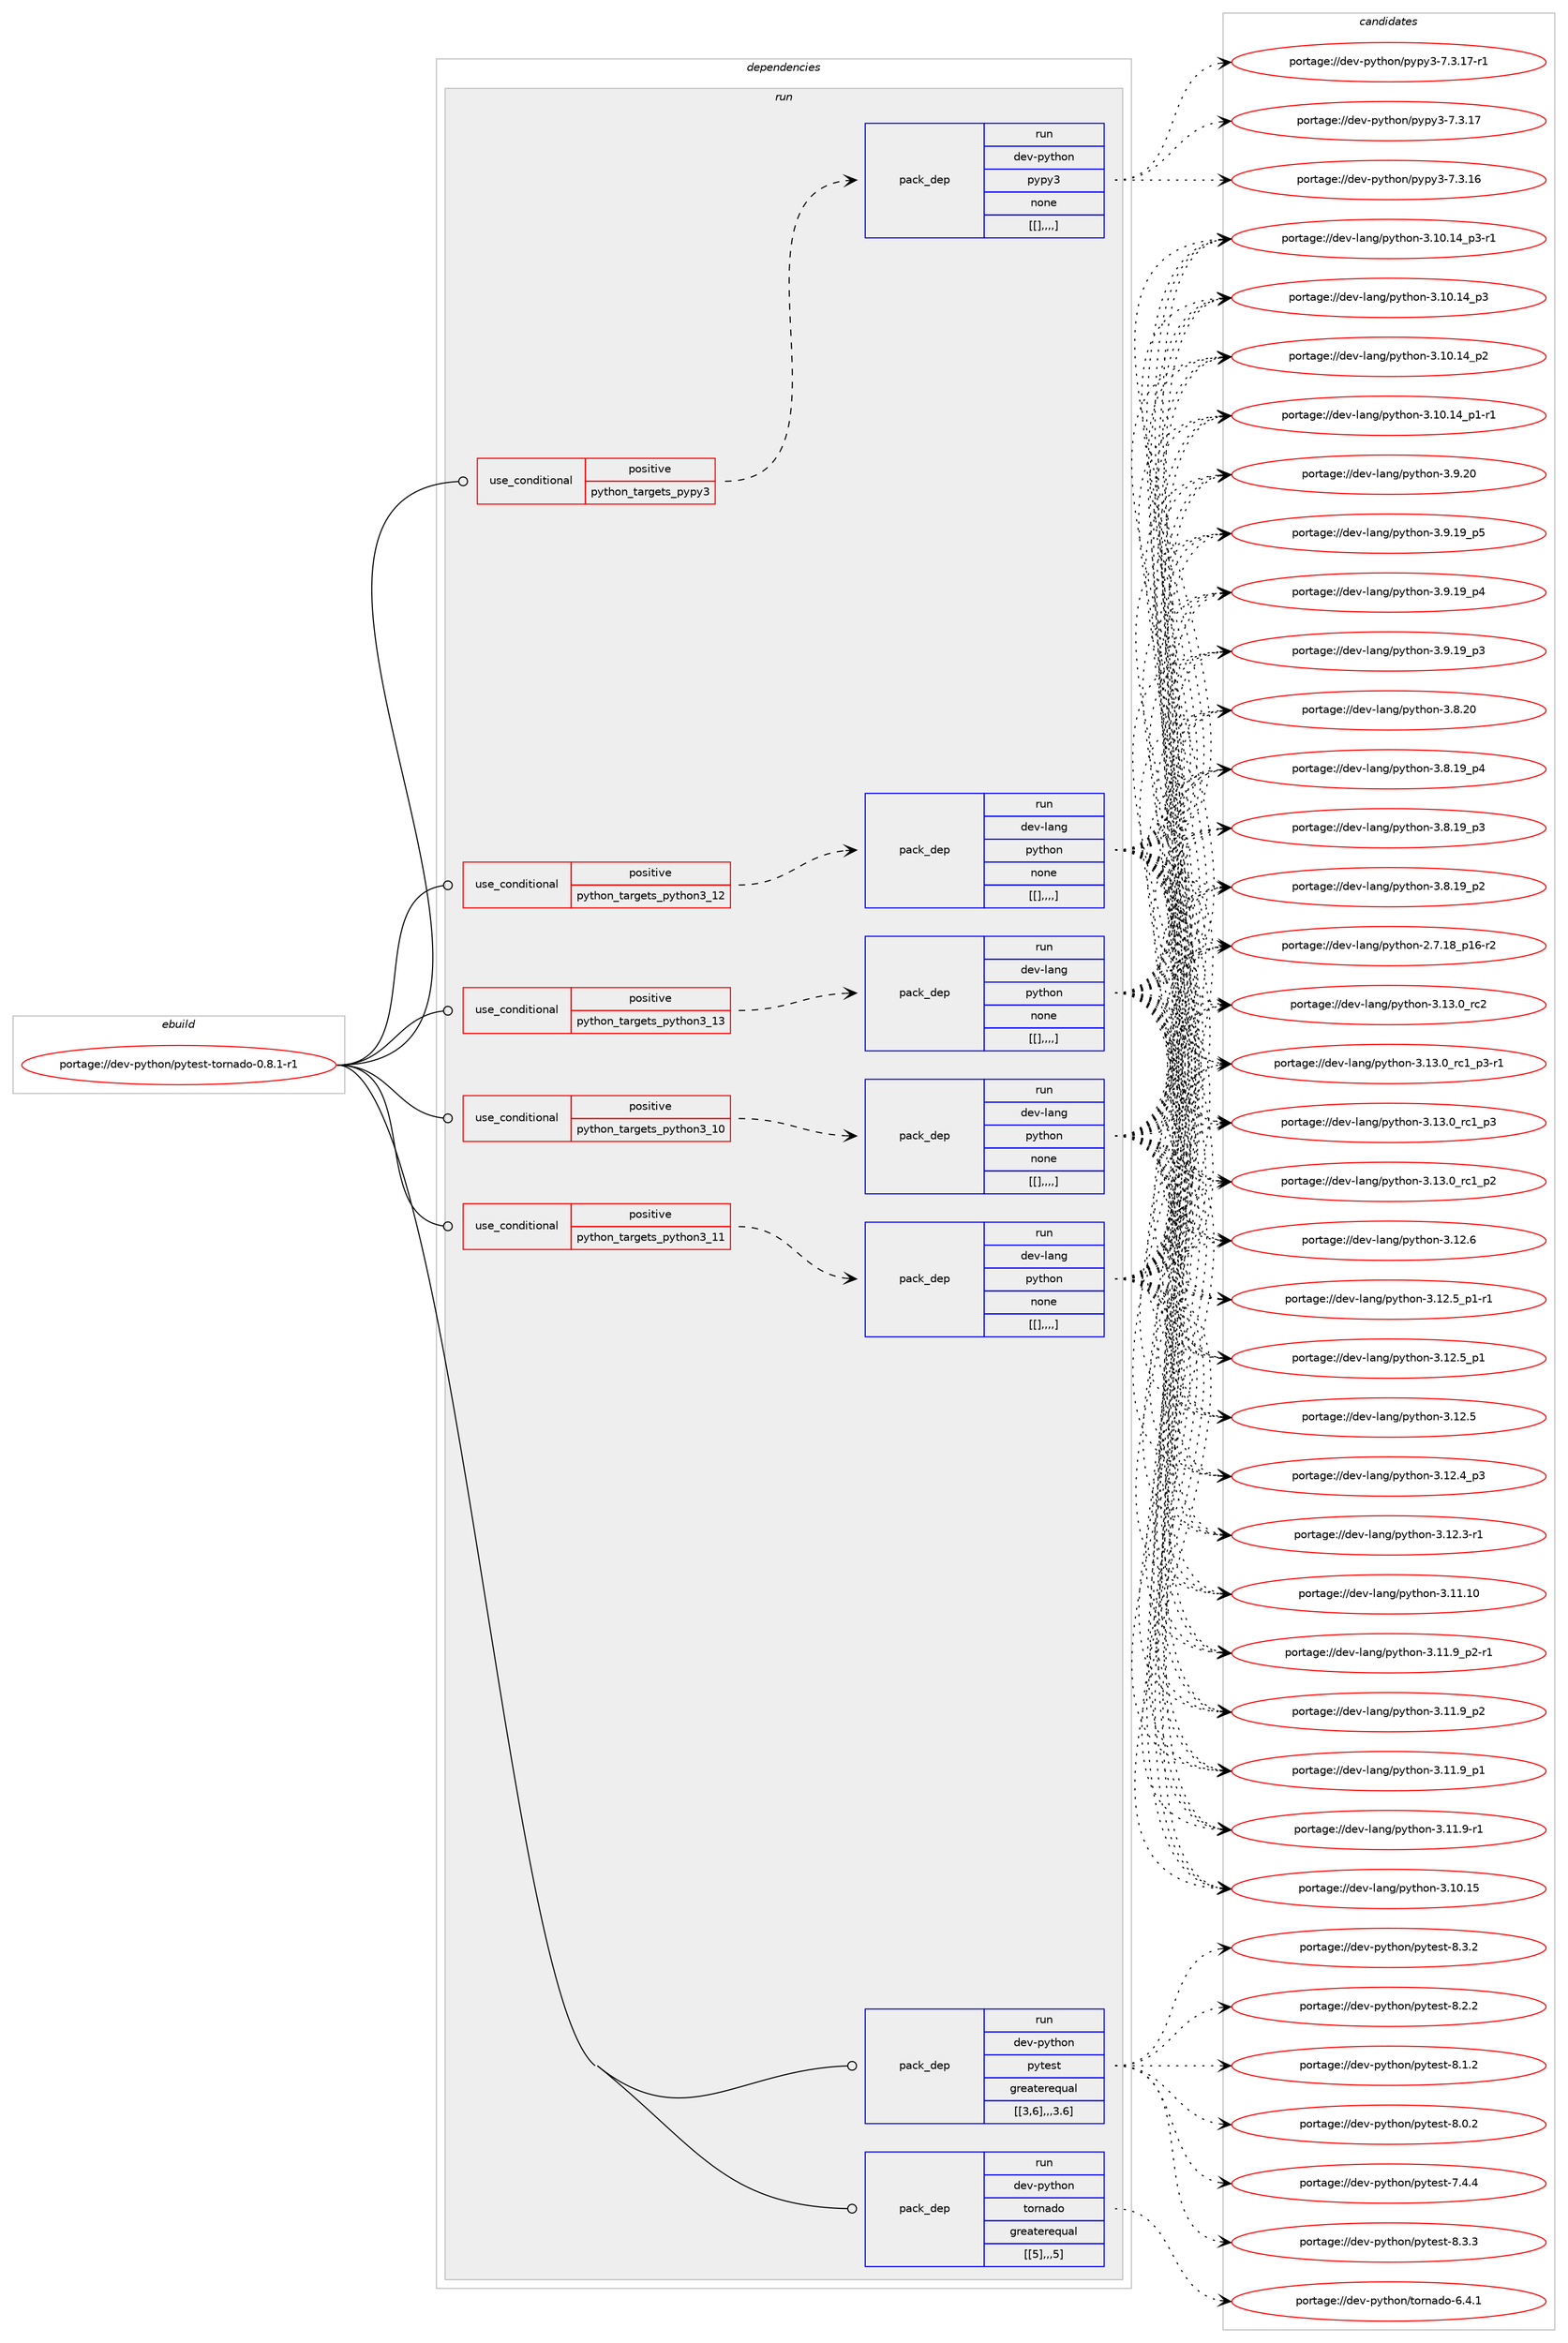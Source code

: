 digraph prolog {

# *************
# Graph options
# *************

newrank=true;
concentrate=true;
compound=true;
graph [rankdir=LR,fontname=Helvetica,fontsize=10,ranksep=1.5];#, ranksep=2.5, nodesep=0.2];
edge  [arrowhead=vee];
node  [fontname=Helvetica,fontsize=10];

# **********
# The ebuild
# **********

subgraph cluster_leftcol {
color=gray;
label=<<i>ebuild</i>>;
id [label="portage://dev-python/pytest-tornado-0.8.1-r1", color=red, width=4, href="../dev-python/pytest-tornado-0.8.1-r1.svg"];
}

# ****************
# The dependencies
# ****************

subgraph cluster_midcol {
color=gray;
label=<<i>dependencies</i>>;
subgraph cluster_compile {
fillcolor="#eeeeee";
style=filled;
label=<<i>compile</i>>;
}
subgraph cluster_compileandrun {
fillcolor="#eeeeee";
style=filled;
label=<<i>compile and run</i>>;
}
subgraph cluster_run {
fillcolor="#eeeeee";
style=filled;
label=<<i>run</i>>;
subgraph cond39008 {
dependency161371 [label=<<TABLE BORDER="0" CELLBORDER="1" CELLSPACING="0" CELLPADDING="4"><TR><TD ROWSPAN="3" CELLPADDING="10">use_conditional</TD></TR><TR><TD>positive</TD></TR><TR><TD>python_targets_pypy3</TD></TR></TABLE>>, shape=none, color=red];
subgraph pack121107 {
dependency161372 [label=<<TABLE BORDER="0" CELLBORDER="1" CELLSPACING="0" CELLPADDING="4" WIDTH="220"><TR><TD ROWSPAN="6" CELLPADDING="30">pack_dep</TD></TR><TR><TD WIDTH="110">run</TD></TR><TR><TD>dev-python</TD></TR><TR><TD>pypy3</TD></TR><TR><TD>none</TD></TR><TR><TD>[[],,,,]</TD></TR></TABLE>>, shape=none, color=blue];
}
dependency161371:e -> dependency161372:w [weight=20,style="dashed",arrowhead="vee"];
}
id:e -> dependency161371:w [weight=20,style="solid",arrowhead="odot"];
subgraph cond39009 {
dependency161373 [label=<<TABLE BORDER="0" CELLBORDER="1" CELLSPACING="0" CELLPADDING="4"><TR><TD ROWSPAN="3" CELLPADDING="10">use_conditional</TD></TR><TR><TD>positive</TD></TR><TR><TD>python_targets_python3_10</TD></TR></TABLE>>, shape=none, color=red];
subgraph pack121108 {
dependency161374 [label=<<TABLE BORDER="0" CELLBORDER="1" CELLSPACING="0" CELLPADDING="4" WIDTH="220"><TR><TD ROWSPAN="6" CELLPADDING="30">pack_dep</TD></TR><TR><TD WIDTH="110">run</TD></TR><TR><TD>dev-lang</TD></TR><TR><TD>python</TD></TR><TR><TD>none</TD></TR><TR><TD>[[],,,,]</TD></TR></TABLE>>, shape=none, color=blue];
}
dependency161373:e -> dependency161374:w [weight=20,style="dashed",arrowhead="vee"];
}
id:e -> dependency161373:w [weight=20,style="solid",arrowhead="odot"];
subgraph cond39010 {
dependency161375 [label=<<TABLE BORDER="0" CELLBORDER="1" CELLSPACING="0" CELLPADDING="4"><TR><TD ROWSPAN="3" CELLPADDING="10">use_conditional</TD></TR><TR><TD>positive</TD></TR><TR><TD>python_targets_python3_11</TD></TR></TABLE>>, shape=none, color=red];
subgraph pack121109 {
dependency161376 [label=<<TABLE BORDER="0" CELLBORDER="1" CELLSPACING="0" CELLPADDING="4" WIDTH="220"><TR><TD ROWSPAN="6" CELLPADDING="30">pack_dep</TD></TR><TR><TD WIDTH="110">run</TD></TR><TR><TD>dev-lang</TD></TR><TR><TD>python</TD></TR><TR><TD>none</TD></TR><TR><TD>[[],,,,]</TD></TR></TABLE>>, shape=none, color=blue];
}
dependency161375:e -> dependency161376:w [weight=20,style="dashed",arrowhead="vee"];
}
id:e -> dependency161375:w [weight=20,style="solid",arrowhead="odot"];
subgraph cond39011 {
dependency161377 [label=<<TABLE BORDER="0" CELLBORDER="1" CELLSPACING="0" CELLPADDING="4"><TR><TD ROWSPAN="3" CELLPADDING="10">use_conditional</TD></TR><TR><TD>positive</TD></TR><TR><TD>python_targets_python3_12</TD></TR></TABLE>>, shape=none, color=red];
subgraph pack121110 {
dependency161378 [label=<<TABLE BORDER="0" CELLBORDER="1" CELLSPACING="0" CELLPADDING="4" WIDTH="220"><TR><TD ROWSPAN="6" CELLPADDING="30">pack_dep</TD></TR><TR><TD WIDTH="110">run</TD></TR><TR><TD>dev-lang</TD></TR><TR><TD>python</TD></TR><TR><TD>none</TD></TR><TR><TD>[[],,,,]</TD></TR></TABLE>>, shape=none, color=blue];
}
dependency161377:e -> dependency161378:w [weight=20,style="dashed",arrowhead="vee"];
}
id:e -> dependency161377:w [weight=20,style="solid",arrowhead="odot"];
subgraph cond39012 {
dependency161379 [label=<<TABLE BORDER="0" CELLBORDER="1" CELLSPACING="0" CELLPADDING="4"><TR><TD ROWSPAN="3" CELLPADDING="10">use_conditional</TD></TR><TR><TD>positive</TD></TR><TR><TD>python_targets_python3_13</TD></TR></TABLE>>, shape=none, color=red];
subgraph pack121111 {
dependency161380 [label=<<TABLE BORDER="0" CELLBORDER="1" CELLSPACING="0" CELLPADDING="4" WIDTH="220"><TR><TD ROWSPAN="6" CELLPADDING="30">pack_dep</TD></TR><TR><TD WIDTH="110">run</TD></TR><TR><TD>dev-lang</TD></TR><TR><TD>python</TD></TR><TR><TD>none</TD></TR><TR><TD>[[],,,,]</TD></TR></TABLE>>, shape=none, color=blue];
}
dependency161379:e -> dependency161380:w [weight=20,style="dashed",arrowhead="vee"];
}
id:e -> dependency161379:w [weight=20,style="solid",arrowhead="odot"];
subgraph pack121112 {
dependency161381 [label=<<TABLE BORDER="0" CELLBORDER="1" CELLSPACING="0" CELLPADDING="4" WIDTH="220"><TR><TD ROWSPAN="6" CELLPADDING="30">pack_dep</TD></TR><TR><TD WIDTH="110">run</TD></TR><TR><TD>dev-python</TD></TR><TR><TD>pytest</TD></TR><TR><TD>greaterequal</TD></TR><TR><TD>[[3,6],,,3.6]</TD></TR></TABLE>>, shape=none, color=blue];
}
id:e -> dependency161381:w [weight=20,style="solid",arrowhead="odot"];
subgraph pack121113 {
dependency161382 [label=<<TABLE BORDER="0" CELLBORDER="1" CELLSPACING="0" CELLPADDING="4" WIDTH="220"><TR><TD ROWSPAN="6" CELLPADDING="30">pack_dep</TD></TR><TR><TD WIDTH="110">run</TD></TR><TR><TD>dev-python</TD></TR><TR><TD>tornado</TD></TR><TR><TD>greaterequal</TD></TR><TR><TD>[[5],,,5]</TD></TR></TABLE>>, shape=none, color=blue];
}
id:e -> dependency161382:w [weight=20,style="solid",arrowhead="odot"];
}
}

# **************
# The candidates
# **************

subgraph cluster_choices {
rank=same;
color=gray;
label=<<i>candidates</i>>;

subgraph choice121107 {
color=black;
nodesep=1;
choice100101118451121211161041111104711212111212151455546514649554511449 [label="portage://dev-python/pypy3-7.3.17-r1", color=red, width=4,href="../dev-python/pypy3-7.3.17-r1.svg"];
choice10010111845112121116104111110471121211121215145554651464955 [label="portage://dev-python/pypy3-7.3.17", color=red, width=4,href="../dev-python/pypy3-7.3.17.svg"];
choice10010111845112121116104111110471121211121215145554651464954 [label="portage://dev-python/pypy3-7.3.16", color=red, width=4,href="../dev-python/pypy3-7.3.16.svg"];
dependency161372:e -> choice100101118451121211161041111104711212111212151455546514649554511449:w [style=dotted,weight="100"];
dependency161372:e -> choice10010111845112121116104111110471121211121215145554651464955:w [style=dotted,weight="100"];
dependency161372:e -> choice10010111845112121116104111110471121211121215145554651464954:w [style=dotted,weight="100"];
}
subgraph choice121108 {
color=black;
nodesep=1;
choice10010111845108971101034711212111610411111045514649514648951149950 [label="portage://dev-lang/python-3.13.0_rc2", color=red, width=4,href="../dev-lang/python-3.13.0_rc2.svg"];
choice1001011184510897110103471121211161041111104551464951464895114994995112514511449 [label="portage://dev-lang/python-3.13.0_rc1_p3-r1", color=red, width=4,href="../dev-lang/python-3.13.0_rc1_p3-r1.svg"];
choice100101118451089711010347112121116104111110455146495146489511499499511251 [label="portage://dev-lang/python-3.13.0_rc1_p3", color=red, width=4,href="../dev-lang/python-3.13.0_rc1_p3.svg"];
choice100101118451089711010347112121116104111110455146495146489511499499511250 [label="portage://dev-lang/python-3.13.0_rc1_p2", color=red, width=4,href="../dev-lang/python-3.13.0_rc1_p2.svg"];
choice10010111845108971101034711212111610411111045514649504654 [label="portage://dev-lang/python-3.12.6", color=red, width=4,href="../dev-lang/python-3.12.6.svg"];
choice1001011184510897110103471121211161041111104551464950465395112494511449 [label="portage://dev-lang/python-3.12.5_p1-r1", color=red, width=4,href="../dev-lang/python-3.12.5_p1-r1.svg"];
choice100101118451089711010347112121116104111110455146495046539511249 [label="portage://dev-lang/python-3.12.5_p1", color=red, width=4,href="../dev-lang/python-3.12.5_p1.svg"];
choice10010111845108971101034711212111610411111045514649504653 [label="portage://dev-lang/python-3.12.5", color=red, width=4,href="../dev-lang/python-3.12.5.svg"];
choice100101118451089711010347112121116104111110455146495046529511251 [label="portage://dev-lang/python-3.12.4_p3", color=red, width=4,href="../dev-lang/python-3.12.4_p3.svg"];
choice100101118451089711010347112121116104111110455146495046514511449 [label="portage://dev-lang/python-3.12.3-r1", color=red, width=4,href="../dev-lang/python-3.12.3-r1.svg"];
choice1001011184510897110103471121211161041111104551464949464948 [label="portage://dev-lang/python-3.11.10", color=red, width=4,href="../dev-lang/python-3.11.10.svg"];
choice1001011184510897110103471121211161041111104551464949465795112504511449 [label="portage://dev-lang/python-3.11.9_p2-r1", color=red, width=4,href="../dev-lang/python-3.11.9_p2-r1.svg"];
choice100101118451089711010347112121116104111110455146494946579511250 [label="portage://dev-lang/python-3.11.9_p2", color=red, width=4,href="../dev-lang/python-3.11.9_p2.svg"];
choice100101118451089711010347112121116104111110455146494946579511249 [label="portage://dev-lang/python-3.11.9_p1", color=red, width=4,href="../dev-lang/python-3.11.9_p1.svg"];
choice100101118451089711010347112121116104111110455146494946574511449 [label="portage://dev-lang/python-3.11.9-r1", color=red, width=4,href="../dev-lang/python-3.11.9-r1.svg"];
choice1001011184510897110103471121211161041111104551464948464953 [label="portage://dev-lang/python-3.10.15", color=red, width=4,href="../dev-lang/python-3.10.15.svg"];
choice100101118451089711010347112121116104111110455146494846495295112514511449 [label="portage://dev-lang/python-3.10.14_p3-r1", color=red, width=4,href="../dev-lang/python-3.10.14_p3-r1.svg"];
choice10010111845108971101034711212111610411111045514649484649529511251 [label="portage://dev-lang/python-3.10.14_p3", color=red, width=4,href="../dev-lang/python-3.10.14_p3.svg"];
choice10010111845108971101034711212111610411111045514649484649529511250 [label="portage://dev-lang/python-3.10.14_p2", color=red, width=4,href="../dev-lang/python-3.10.14_p2.svg"];
choice100101118451089711010347112121116104111110455146494846495295112494511449 [label="portage://dev-lang/python-3.10.14_p1-r1", color=red, width=4,href="../dev-lang/python-3.10.14_p1-r1.svg"];
choice10010111845108971101034711212111610411111045514657465048 [label="portage://dev-lang/python-3.9.20", color=red, width=4,href="../dev-lang/python-3.9.20.svg"];
choice100101118451089711010347112121116104111110455146574649579511253 [label="portage://dev-lang/python-3.9.19_p5", color=red, width=4,href="../dev-lang/python-3.9.19_p5.svg"];
choice100101118451089711010347112121116104111110455146574649579511252 [label="portage://dev-lang/python-3.9.19_p4", color=red, width=4,href="../dev-lang/python-3.9.19_p4.svg"];
choice100101118451089711010347112121116104111110455146574649579511251 [label="portage://dev-lang/python-3.9.19_p3", color=red, width=4,href="../dev-lang/python-3.9.19_p3.svg"];
choice10010111845108971101034711212111610411111045514656465048 [label="portage://dev-lang/python-3.8.20", color=red, width=4,href="../dev-lang/python-3.8.20.svg"];
choice100101118451089711010347112121116104111110455146564649579511252 [label="portage://dev-lang/python-3.8.19_p4", color=red, width=4,href="../dev-lang/python-3.8.19_p4.svg"];
choice100101118451089711010347112121116104111110455146564649579511251 [label="portage://dev-lang/python-3.8.19_p3", color=red, width=4,href="../dev-lang/python-3.8.19_p3.svg"];
choice100101118451089711010347112121116104111110455146564649579511250 [label="portage://dev-lang/python-3.8.19_p2", color=red, width=4,href="../dev-lang/python-3.8.19_p2.svg"];
choice100101118451089711010347112121116104111110455046554649569511249544511450 [label="portage://dev-lang/python-2.7.18_p16-r2", color=red, width=4,href="../dev-lang/python-2.7.18_p16-r2.svg"];
dependency161374:e -> choice10010111845108971101034711212111610411111045514649514648951149950:w [style=dotted,weight="100"];
dependency161374:e -> choice1001011184510897110103471121211161041111104551464951464895114994995112514511449:w [style=dotted,weight="100"];
dependency161374:e -> choice100101118451089711010347112121116104111110455146495146489511499499511251:w [style=dotted,weight="100"];
dependency161374:e -> choice100101118451089711010347112121116104111110455146495146489511499499511250:w [style=dotted,weight="100"];
dependency161374:e -> choice10010111845108971101034711212111610411111045514649504654:w [style=dotted,weight="100"];
dependency161374:e -> choice1001011184510897110103471121211161041111104551464950465395112494511449:w [style=dotted,weight="100"];
dependency161374:e -> choice100101118451089711010347112121116104111110455146495046539511249:w [style=dotted,weight="100"];
dependency161374:e -> choice10010111845108971101034711212111610411111045514649504653:w [style=dotted,weight="100"];
dependency161374:e -> choice100101118451089711010347112121116104111110455146495046529511251:w [style=dotted,weight="100"];
dependency161374:e -> choice100101118451089711010347112121116104111110455146495046514511449:w [style=dotted,weight="100"];
dependency161374:e -> choice1001011184510897110103471121211161041111104551464949464948:w [style=dotted,weight="100"];
dependency161374:e -> choice1001011184510897110103471121211161041111104551464949465795112504511449:w [style=dotted,weight="100"];
dependency161374:e -> choice100101118451089711010347112121116104111110455146494946579511250:w [style=dotted,weight="100"];
dependency161374:e -> choice100101118451089711010347112121116104111110455146494946579511249:w [style=dotted,weight="100"];
dependency161374:e -> choice100101118451089711010347112121116104111110455146494946574511449:w [style=dotted,weight="100"];
dependency161374:e -> choice1001011184510897110103471121211161041111104551464948464953:w [style=dotted,weight="100"];
dependency161374:e -> choice100101118451089711010347112121116104111110455146494846495295112514511449:w [style=dotted,weight="100"];
dependency161374:e -> choice10010111845108971101034711212111610411111045514649484649529511251:w [style=dotted,weight="100"];
dependency161374:e -> choice10010111845108971101034711212111610411111045514649484649529511250:w [style=dotted,weight="100"];
dependency161374:e -> choice100101118451089711010347112121116104111110455146494846495295112494511449:w [style=dotted,weight="100"];
dependency161374:e -> choice10010111845108971101034711212111610411111045514657465048:w [style=dotted,weight="100"];
dependency161374:e -> choice100101118451089711010347112121116104111110455146574649579511253:w [style=dotted,weight="100"];
dependency161374:e -> choice100101118451089711010347112121116104111110455146574649579511252:w [style=dotted,weight="100"];
dependency161374:e -> choice100101118451089711010347112121116104111110455146574649579511251:w [style=dotted,weight="100"];
dependency161374:e -> choice10010111845108971101034711212111610411111045514656465048:w [style=dotted,weight="100"];
dependency161374:e -> choice100101118451089711010347112121116104111110455146564649579511252:w [style=dotted,weight="100"];
dependency161374:e -> choice100101118451089711010347112121116104111110455146564649579511251:w [style=dotted,weight="100"];
dependency161374:e -> choice100101118451089711010347112121116104111110455146564649579511250:w [style=dotted,weight="100"];
dependency161374:e -> choice100101118451089711010347112121116104111110455046554649569511249544511450:w [style=dotted,weight="100"];
}
subgraph choice121109 {
color=black;
nodesep=1;
choice10010111845108971101034711212111610411111045514649514648951149950 [label="portage://dev-lang/python-3.13.0_rc2", color=red, width=4,href="../dev-lang/python-3.13.0_rc2.svg"];
choice1001011184510897110103471121211161041111104551464951464895114994995112514511449 [label="portage://dev-lang/python-3.13.0_rc1_p3-r1", color=red, width=4,href="../dev-lang/python-3.13.0_rc1_p3-r1.svg"];
choice100101118451089711010347112121116104111110455146495146489511499499511251 [label="portage://dev-lang/python-3.13.0_rc1_p3", color=red, width=4,href="../dev-lang/python-3.13.0_rc1_p3.svg"];
choice100101118451089711010347112121116104111110455146495146489511499499511250 [label="portage://dev-lang/python-3.13.0_rc1_p2", color=red, width=4,href="../dev-lang/python-3.13.0_rc1_p2.svg"];
choice10010111845108971101034711212111610411111045514649504654 [label="portage://dev-lang/python-3.12.6", color=red, width=4,href="../dev-lang/python-3.12.6.svg"];
choice1001011184510897110103471121211161041111104551464950465395112494511449 [label="portage://dev-lang/python-3.12.5_p1-r1", color=red, width=4,href="../dev-lang/python-3.12.5_p1-r1.svg"];
choice100101118451089711010347112121116104111110455146495046539511249 [label="portage://dev-lang/python-3.12.5_p1", color=red, width=4,href="../dev-lang/python-3.12.5_p1.svg"];
choice10010111845108971101034711212111610411111045514649504653 [label="portage://dev-lang/python-3.12.5", color=red, width=4,href="../dev-lang/python-3.12.5.svg"];
choice100101118451089711010347112121116104111110455146495046529511251 [label="portage://dev-lang/python-3.12.4_p3", color=red, width=4,href="../dev-lang/python-3.12.4_p3.svg"];
choice100101118451089711010347112121116104111110455146495046514511449 [label="portage://dev-lang/python-3.12.3-r1", color=red, width=4,href="../dev-lang/python-3.12.3-r1.svg"];
choice1001011184510897110103471121211161041111104551464949464948 [label="portage://dev-lang/python-3.11.10", color=red, width=4,href="../dev-lang/python-3.11.10.svg"];
choice1001011184510897110103471121211161041111104551464949465795112504511449 [label="portage://dev-lang/python-3.11.9_p2-r1", color=red, width=4,href="../dev-lang/python-3.11.9_p2-r1.svg"];
choice100101118451089711010347112121116104111110455146494946579511250 [label="portage://dev-lang/python-3.11.9_p2", color=red, width=4,href="../dev-lang/python-3.11.9_p2.svg"];
choice100101118451089711010347112121116104111110455146494946579511249 [label="portage://dev-lang/python-3.11.9_p1", color=red, width=4,href="../dev-lang/python-3.11.9_p1.svg"];
choice100101118451089711010347112121116104111110455146494946574511449 [label="portage://dev-lang/python-3.11.9-r1", color=red, width=4,href="../dev-lang/python-3.11.9-r1.svg"];
choice1001011184510897110103471121211161041111104551464948464953 [label="portage://dev-lang/python-3.10.15", color=red, width=4,href="../dev-lang/python-3.10.15.svg"];
choice100101118451089711010347112121116104111110455146494846495295112514511449 [label="portage://dev-lang/python-3.10.14_p3-r1", color=red, width=4,href="../dev-lang/python-3.10.14_p3-r1.svg"];
choice10010111845108971101034711212111610411111045514649484649529511251 [label="portage://dev-lang/python-3.10.14_p3", color=red, width=4,href="../dev-lang/python-3.10.14_p3.svg"];
choice10010111845108971101034711212111610411111045514649484649529511250 [label="portage://dev-lang/python-3.10.14_p2", color=red, width=4,href="../dev-lang/python-3.10.14_p2.svg"];
choice100101118451089711010347112121116104111110455146494846495295112494511449 [label="portage://dev-lang/python-3.10.14_p1-r1", color=red, width=4,href="../dev-lang/python-3.10.14_p1-r1.svg"];
choice10010111845108971101034711212111610411111045514657465048 [label="portage://dev-lang/python-3.9.20", color=red, width=4,href="../dev-lang/python-3.9.20.svg"];
choice100101118451089711010347112121116104111110455146574649579511253 [label="portage://dev-lang/python-3.9.19_p5", color=red, width=4,href="../dev-lang/python-3.9.19_p5.svg"];
choice100101118451089711010347112121116104111110455146574649579511252 [label="portage://dev-lang/python-3.9.19_p4", color=red, width=4,href="../dev-lang/python-3.9.19_p4.svg"];
choice100101118451089711010347112121116104111110455146574649579511251 [label="portage://dev-lang/python-3.9.19_p3", color=red, width=4,href="../dev-lang/python-3.9.19_p3.svg"];
choice10010111845108971101034711212111610411111045514656465048 [label="portage://dev-lang/python-3.8.20", color=red, width=4,href="../dev-lang/python-3.8.20.svg"];
choice100101118451089711010347112121116104111110455146564649579511252 [label="portage://dev-lang/python-3.8.19_p4", color=red, width=4,href="../dev-lang/python-3.8.19_p4.svg"];
choice100101118451089711010347112121116104111110455146564649579511251 [label="portage://dev-lang/python-3.8.19_p3", color=red, width=4,href="../dev-lang/python-3.8.19_p3.svg"];
choice100101118451089711010347112121116104111110455146564649579511250 [label="portage://dev-lang/python-3.8.19_p2", color=red, width=4,href="../dev-lang/python-3.8.19_p2.svg"];
choice100101118451089711010347112121116104111110455046554649569511249544511450 [label="portage://dev-lang/python-2.7.18_p16-r2", color=red, width=4,href="../dev-lang/python-2.7.18_p16-r2.svg"];
dependency161376:e -> choice10010111845108971101034711212111610411111045514649514648951149950:w [style=dotted,weight="100"];
dependency161376:e -> choice1001011184510897110103471121211161041111104551464951464895114994995112514511449:w [style=dotted,weight="100"];
dependency161376:e -> choice100101118451089711010347112121116104111110455146495146489511499499511251:w [style=dotted,weight="100"];
dependency161376:e -> choice100101118451089711010347112121116104111110455146495146489511499499511250:w [style=dotted,weight="100"];
dependency161376:e -> choice10010111845108971101034711212111610411111045514649504654:w [style=dotted,weight="100"];
dependency161376:e -> choice1001011184510897110103471121211161041111104551464950465395112494511449:w [style=dotted,weight="100"];
dependency161376:e -> choice100101118451089711010347112121116104111110455146495046539511249:w [style=dotted,weight="100"];
dependency161376:e -> choice10010111845108971101034711212111610411111045514649504653:w [style=dotted,weight="100"];
dependency161376:e -> choice100101118451089711010347112121116104111110455146495046529511251:w [style=dotted,weight="100"];
dependency161376:e -> choice100101118451089711010347112121116104111110455146495046514511449:w [style=dotted,weight="100"];
dependency161376:e -> choice1001011184510897110103471121211161041111104551464949464948:w [style=dotted,weight="100"];
dependency161376:e -> choice1001011184510897110103471121211161041111104551464949465795112504511449:w [style=dotted,weight="100"];
dependency161376:e -> choice100101118451089711010347112121116104111110455146494946579511250:w [style=dotted,weight="100"];
dependency161376:e -> choice100101118451089711010347112121116104111110455146494946579511249:w [style=dotted,weight="100"];
dependency161376:e -> choice100101118451089711010347112121116104111110455146494946574511449:w [style=dotted,weight="100"];
dependency161376:e -> choice1001011184510897110103471121211161041111104551464948464953:w [style=dotted,weight="100"];
dependency161376:e -> choice100101118451089711010347112121116104111110455146494846495295112514511449:w [style=dotted,weight="100"];
dependency161376:e -> choice10010111845108971101034711212111610411111045514649484649529511251:w [style=dotted,weight="100"];
dependency161376:e -> choice10010111845108971101034711212111610411111045514649484649529511250:w [style=dotted,weight="100"];
dependency161376:e -> choice100101118451089711010347112121116104111110455146494846495295112494511449:w [style=dotted,weight="100"];
dependency161376:e -> choice10010111845108971101034711212111610411111045514657465048:w [style=dotted,weight="100"];
dependency161376:e -> choice100101118451089711010347112121116104111110455146574649579511253:w [style=dotted,weight="100"];
dependency161376:e -> choice100101118451089711010347112121116104111110455146574649579511252:w [style=dotted,weight="100"];
dependency161376:e -> choice100101118451089711010347112121116104111110455146574649579511251:w [style=dotted,weight="100"];
dependency161376:e -> choice10010111845108971101034711212111610411111045514656465048:w [style=dotted,weight="100"];
dependency161376:e -> choice100101118451089711010347112121116104111110455146564649579511252:w [style=dotted,weight="100"];
dependency161376:e -> choice100101118451089711010347112121116104111110455146564649579511251:w [style=dotted,weight="100"];
dependency161376:e -> choice100101118451089711010347112121116104111110455146564649579511250:w [style=dotted,weight="100"];
dependency161376:e -> choice100101118451089711010347112121116104111110455046554649569511249544511450:w [style=dotted,weight="100"];
}
subgraph choice121110 {
color=black;
nodesep=1;
choice10010111845108971101034711212111610411111045514649514648951149950 [label="portage://dev-lang/python-3.13.0_rc2", color=red, width=4,href="../dev-lang/python-3.13.0_rc2.svg"];
choice1001011184510897110103471121211161041111104551464951464895114994995112514511449 [label="portage://dev-lang/python-3.13.0_rc1_p3-r1", color=red, width=4,href="../dev-lang/python-3.13.0_rc1_p3-r1.svg"];
choice100101118451089711010347112121116104111110455146495146489511499499511251 [label="portage://dev-lang/python-3.13.0_rc1_p3", color=red, width=4,href="../dev-lang/python-3.13.0_rc1_p3.svg"];
choice100101118451089711010347112121116104111110455146495146489511499499511250 [label="portage://dev-lang/python-3.13.0_rc1_p2", color=red, width=4,href="../dev-lang/python-3.13.0_rc1_p2.svg"];
choice10010111845108971101034711212111610411111045514649504654 [label="portage://dev-lang/python-3.12.6", color=red, width=4,href="../dev-lang/python-3.12.6.svg"];
choice1001011184510897110103471121211161041111104551464950465395112494511449 [label="portage://dev-lang/python-3.12.5_p1-r1", color=red, width=4,href="../dev-lang/python-3.12.5_p1-r1.svg"];
choice100101118451089711010347112121116104111110455146495046539511249 [label="portage://dev-lang/python-3.12.5_p1", color=red, width=4,href="../dev-lang/python-3.12.5_p1.svg"];
choice10010111845108971101034711212111610411111045514649504653 [label="portage://dev-lang/python-3.12.5", color=red, width=4,href="../dev-lang/python-3.12.5.svg"];
choice100101118451089711010347112121116104111110455146495046529511251 [label="portage://dev-lang/python-3.12.4_p3", color=red, width=4,href="../dev-lang/python-3.12.4_p3.svg"];
choice100101118451089711010347112121116104111110455146495046514511449 [label="portage://dev-lang/python-3.12.3-r1", color=red, width=4,href="../dev-lang/python-3.12.3-r1.svg"];
choice1001011184510897110103471121211161041111104551464949464948 [label="portage://dev-lang/python-3.11.10", color=red, width=4,href="../dev-lang/python-3.11.10.svg"];
choice1001011184510897110103471121211161041111104551464949465795112504511449 [label="portage://dev-lang/python-3.11.9_p2-r1", color=red, width=4,href="../dev-lang/python-3.11.9_p2-r1.svg"];
choice100101118451089711010347112121116104111110455146494946579511250 [label="portage://dev-lang/python-3.11.9_p2", color=red, width=4,href="../dev-lang/python-3.11.9_p2.svg"];
choice100101118451089711010347112121116104111110455146494946579511249 [label="portage://dev-lang/python-3.11.9_p1", color=red, width=4,href="../dev-lang/python-3.11.9_p1.svg"];
choice100101118451089711010347112121116104111110455146494946574511449 [label="portage://dev-lang/python-3.11.9-r1", color=red, width=4,href="../dev-lang/python-3.11.9-r1.svg"];
choice1001011184510897110103471121211161041111104551464948464953 [label="portage://dev-lang/python-3.10.15", color=red, width=4,href="../dev-lang/python-3.10.15.svg"];
choice100101118451089711010347112121116104111110455146494846495295112514511449 [label="portage://dev-lang/python-3.10.14_p3-r1", color=red, width=4,href="../dev-lang/python-3.10.14_p3-r1.svg"];
choice10010111845108971101034711212111610411111045514649484649529511251 [label="portage://dev-lang/python-3.10.14_p3", color=red, width=4,href="../dev-lang/python-3.10.14_p3.svg"];
choice10010111845108971101034711212111610411111045514649484649529511250 [label="portage://dev-lang/python-3.10.14_p2", color=red, width=4,href="../dev-lang/python-3.10.14_p2.svg"];
choice100101118451089711010347112121116104111110455146494846495295112494511449 [label="portage://dev-lang/python-3.10.14_p1-r1", color=red, width=4,href="../dev-lang/python-3.10.14_p1-r1.svg"];
choice10010111845108971101034711212111610411111045514657465048 [label="portage://dev-lang/python-3.9.20", color=red, width=4,href="../dev-lang/python-3.9.20.svg"];
choice100101118451089711010347112121116104111110455146574649579511253 [label="portage://dev-lang/python-3.9.19_p5", color=red, width=4,href="../dev-lang/python-3.9.19_p5.svg"];
choice100101118451089711010347112121116104111110455146574649579511252 [label="portage://dev-lang/python-3.9.19_p4", color=red, width=4,href="../dev-lang/python-3.9.19_p4.svg"];
choice100101118451089711010347112121116104111110455146574649579511251 [label="portage://dev-lang/python-3.9.19_p3", color=red, width=4,href="../dev-lang/python-3.9.19_p3.svg"];
choice10010111845108971101034711212111610411111045514656465048 [label="portage://dev-lang/python-3.8.20", color=red, width=4,href="../dev-lang/python-3.8.20.svg"];
choice100101118451089711010347112121116104111110455146564649579511252 [label="portage://dev-lang/python-3.8.19_p4", color=red, width=4,href="../dev-lang/python-3.8.19_p4.svg"];
choice100101118451089711010347112121116104111110455146564649579511251 [label="portage://dev-lang/python-3.8.19_p3", color=red, width=4,href="../dev-lang/python-3.8.19_p3.svg"];
choice100101118451089711010347112121116104111110455146564649579511250 [label="portage://dev-lang/python-3.8.19_p2", color=red, width=4,href="../dev-lang/python-3.8.19_p2.svg"];
choice100101118451089711010347112121116104111110455046554649569511249544511450 [label="portage://dev-lang/python-2.7.18_p16-r2", color=red, width=4,href="../dev-lang/python-2.7.18_p16-r2.svg"];
dependency161378:e -> choice10010111845108971101034711212111610411111045514649514648951149950:w [style=dotted,weight="100"];
dependency161378:e -> choice1001011184510897110103471121211161041111104551464951464895114994995112514511449:w [style=dotted,weight="100"];
dependency161378:e -> choice100101118451089711010347112121116104111110455146495146489511499499511251:w [style=dotted,weight="100"];
dependency161378:e -> choice100101118451089711010347112121116104111110455146495146489511499499511250:w [style=dotted,weight="100"];
dependency161378:e -> choice10010111845108971101034711212111610411111045514649504654:w [style=dotted,weight="100"];
dependency161378:e -> choice1001011184510897110103471121211161041111104551464950465395112494511449:w [style=dotted,weight="100"];
dependency161378:e -> choice100101118451089711010347112121116104111110455146495046539511249:w [style=dotted,weight="100"];
dependency161378:e -> choice10010111845108971101034711212111610411111045514649504653:w [style=dotted,weight="100"];
dependency161378:e -> choice100101118451089711010347112121116104111110455146495046529511251:w [style=dotted,weight="100"];
dependency161378:e -> choice100101118451089711010347112121116104111110455146495046514511449:w [style=dotted,weight="100"];
dependency161378:e -> choice1001011184510897110103471121211161041111104551464949464948:w [style=dotted,weight="100"];
dependency161378:e -> choice1001011184510897110103471121211161041111104551464949465795112504511449:w [style=dotted,weight="100"];
dependency161378:e -> choice100101118451089711010347112121116104111110455146494946579511250:w [style=dotted,weight="100"];
dependency161378:e -> choice100101118451089711010347112121116104111110455146494946579511249:w [style=dotted,weight="100"];
dependency161378:e -> choice100101118451089711010347112121116104111110455146494946574511449:w [style=dotted,weight="100"];
dependency161378:e -> choice1001011184510897110103471121211161041111104551464948464953:w [style=dotted,weight="100"];
dependency161378:e -> choice100101118451089711010347112121116104111110455146494846495295112514511449:w [style=dotted,weight="100"];
dependency161378:e -> choice10010111845108971101034711212111610411111045514649484649529511251:w [style=dotted,weight="100"];
dependency161378:e -> choice10010111845108971101034711212111610411111045514649484649529511250:w [style=dotted,weight="100"];
dependency161378:e -> choice100101118451089711010347112121116104111110455146494846495295112494511449:w [style=dotted,weight="100"];
dependency161378:e -> choice10010111845108971101034711212111610411111045514657465048:w [style=dotted,weight="100"];
dependency161378:e -> choice100101118451089711010347112121116104111110455146574649579511253:w [style=dotted,weight="100"];
dependency161378:e -> choice100101118451089711010347112121116104111110455146574649579511252:w [style=dotted,weight="100"];
dependency161378:e -> choice100101118451089711010347112121116104111110455146574649579511251:w [style=dotted,weight="100"];
dependency161378:e -> choice10010111845108971101034711212111610411111045514656465048:w [style=dotted,weight="100"];
dependency161378:e -> choice100101118451089711010347112121116104111110455146564649579511252:w [style=dotted,weight="100"];
dependency161378:e -> choice100101118451089711010347112121116104111110455146564649579511251:w [style=dotted,weight="100"];
dependency161378:e -> choice100101118451089711010347112121116104111110455146564649579511250:w [style=dotted,weight="100"];
dependency161378:e -> choice100101118451089711010347112121116104111110455046554649569511249544511450:w [style=dotted,weight="100"];
}
subgraph choice121111 {
color=black;
nodesep=1;
choice10010111845108971101034711212111610411111045514649514648951149950 [label="portage://dev-lang/python-3.13.0_rc2", color=red, width=4,href="../dev-lang/python-3.13.0_rc2.svg"];
choice1001011184510897110103471121211161041111104551464951464895114994995112514511449 [label="portage://dev-lang/python-3.13.0_rc1_p3-r1", color=red, width=4,href="../dev-lang/python-3.13.0_rc1_p3-r1.svg"];
choice100101118451089711010347112121116104111110455146495146489511499499511251 [label="portage://dev-lang/python-3.13.0_rc1_p3", color=red, width=4,href="../dev-lang/python-3.13.0_rc1_p3.svg"];
choice100101118451089711010347112121116104111110455146495146489511499499511250 [label="portage://dev-lang/python-3.13.0_rc1_p2", color=red, width=4,href="../dev-lang/python-3.13.0_rc1_p2.svg"];
choice10010111845108971101034711212111610411111045514649504654 [label="portage://dev-lang/python-3.12.6", color=red, width=4,href="../dev-lang/python-3.12.6.svg"];
choice1001011184510897110103471121211161041111104551464950465395112494511449 [label="portage://dev-lang/python-3.12.5_p1-r1", color=red, width=4,href="../dev-lang/python-3.12.5_p1-r1.svg"];
choice100101118451089711010347112121116104111110455146495046539511249 [label="portage://dev-lang/python-3.12.5_p1", color=red, width=4,href="../dev-lang/python-3.12.5_p1.svg"];
choice10010111845108971101034711212111610411111045514649504653 [label="portage://dev-lang/python-3.12.5", color=red, width=4,href="../dev-lang/python-3.12.5.svg"];
choice100101118451089711010347112121116104111110455146495046529511251 [label="portage://dev-lang/python-3.12.4_p3", color=red, width=4,href="../dev-lang/python-3.12.4_p3.svg"];
choice100101118451089711010347112121116104111110455146495046514511449 [label="portage://dev-lang/python-3.12.3-r1", color=red, width=4,href="../dev-lang/python-3.12.3-r1.svg"];
choice1001011184510897110103471121211161041111104551464949464948 [label="portage://dev-lang/python-3.11.10", color=red, width=4,href="../dev-lang/python-3.11.10.svg"];
choice1001011184510897110103471121211161041111104551464949465795112504511449 [label="portage://dev-lang/python-3.11.9_p2-r1", color=red, width=4,href="../dev-lang/python-3.11.9_p2-r1.svg"];
choice100101118451089711010347112121116104111110455146494946579511250 [label="portage://dev-lang/python-3.11.9_p2", color=red, width=4,href="../dev-lang/python-3.11.9_p2.svg"];
choice100101118451089711010347112121116104111110455146494946579511249 [label="portage://dev-lang/python-3.11.9_p1", color=red, width=4,href="../dev-lang/python-3.11.9_p1.svg"];
choice100101118451089711010347112121116104111110455146494946574511449 [label="portage://dev-lang/python-3.11.9-r1", color=red, width=4,href="../dev-lang/python-3.11.9-r1.svg"];
choice1001011184510897110103471121211161041111104551464948464953 [label="portage://dev-lang/python-3.10.15", color=red, width=4,href="../dev-lang/python-3.10.15.svg"];
choice100101118451089711010347112121116104111110455146494846495295112514511449 [label="portage://dev-lang/python-3.10.14_p3-r1", color=red, width=4,href="../dev-lang/python-3.10.14_p3-r1.svg"];
choice10010111845108971101034711212111610411111045514649484649529511251 [label="portage://dev-lang/python-3.10.14_p3", color=red, width=4,href="../dev-lang/python-3.10.14_p3.svg"];
choice10010111845108971101034711212111610411111045514649484649529511250 [label="portage://dev-lang/python-3.10.14_p2", color=red, width=4,href="../dev-lang/python-3.10.14_p2.svg"];
choice100101118451089711010347112121116104111110455146494846495295112494511449 [label="portage://dev-lang/python-3.10.14_p1-r1", color=red, width=4,href="../dev-lang/python-3.10.14_p1-r1.svg"];
choice10010111845108971101034711212111610411111045514657465048 [label="portage://dev-lang/python-3.9.20", color=red, width=4,href="../dev-lang/python-3.9.20.svg"];
choice100101118451089711010347112121116104111110455146574649579511253 [label="portage://dev-lang/python-3.9.19_p5", color=red, width=4,href="../dev-lang/python-3.9.19_p5.svg"];
choice100101118451089711010347112121116104111110455146574649579511252 [label="portage://dev-lang/python-3.9.19_p4", color=red, width=4,href="../dev-lang/python-3.9.19_p4.svg"];
choice100101118451089711010347112121116104111110455146574649579511251 [label="portage://dev-lang/python-3.9.19_p3", color=red, width=4,href="../dev-lang/python-3.9.19_p3.svg"];
choice10010111845108971101034711212111610411111045514656465048 [label="portage://dev-lang/python-3.8.20", color=red, width=4,href="../dev-lang/python-3.8.20.svg"];
choice100101118451089711010347112121116104111110455146564649579511252 [label="portage://dev-lang/python-3.8.19_p4", color=red, width=4,href="../dev-lang/python-3.8.19_p4.svg"];
choice100101118451089711010347112121116104111110455146564649579511251 [label="portage://dev-lang/python-3.8.19_p3", color=red, width=4,href="../dev-lang/python-3.8.19_p3.svg"];
choice100101118451089711010347112121116104111110455146564649579511250 [label="portage://dev-lang/python-3.8.19_p2", color=red, width=4,href="../dev-lang/python-3.8.19_p2.svg"];
choice100101118451089711010347112121116104111110455046554649569511249544511450 [label="portage://dev-lang/python-2.7.18_p16-r2", color=red, width=4,href="../dev-lang/python-2.7.18_p16-r2.svg"];
dependency161380:e -> choice10010111845108971101034711212111610411111045514649514648951149950:w [style=dotted,weight="100"];
dependency161380:e -> choice1001011184510897110103471121211161041111104551464951464895114994995112514511449:w [style=dotted,weight="100"];
dependency161380:e -> choice100101118451089711010347112121116104111110455146495146489511499499511251:w [style=dotted,weight="100"];
dependency161380:e -> choice100101118451089711010347112121116104111110455146495146489511499499511250:w [style=dotted,weight="100"];
dependency161380:e -> choice10010111845108971101034711212111610411111045514649504654:w [style=dotted,weight="100"];
dependency161380:e -> choice1001011184510897110103471121211161041111104551464950465395112494511449:w [style=dotted,weight="100"];
dependency161380:e -> choice100101118451089711010347112121116104111110455146495046539511249:w [style=dotted,weight="100"];
dependency161380:e -> choice10010111845108971101034711212111610411111045514649504653:w [style=dotted,weight="100"];
dependency161380:e -> choice100101118451089711010347112121116104111110455146495046529511251:w [style=dotted,weight="100"];
dependency161380:e -> choice100101118451089711010347112121116104111110455146495046514511449:w [style=dotted,weight="100"];
dependency161380:e -> choice1001011184510897110103471121211161041111104551464949464948:w [style=dotted,weight="100"];
dependency161380:e -> choice1001011184510897110103471121211161041111104551464949465795112504511449:w [style=dotted,weight="100"];
dependency161380:e -> choice100101118451089711010347112121116104111110455146494946579511250:w [style=dotted,weight="100"];
dependency161380:e -> choice100101118451089711010347112121116104111110455146494946579511249:w [style=dotted,weight="100"];
dependency161380:e -> choice100101118451089711010347112121116104111110455146494946574511449:w [style=dotted,weight="100"];
dependency161380:e -> choice1001011184510897110103471121211161041111104551464948464953:w [style=dotted,weight="100"];
dependency161380:e -> choice100101118451089711010347112121116104111110455146494846495295112514511449:w [style=dotted,weight="100"];
dependency161380:e -> choice10010111845108971101034711212111610411111045514649484649529511251:w [style=dotted,weight="100"];
dependency161380:e -> choice10010111845108971101034711212111610411111045514649484649529511250:w [style=dotted,weight="100"];
dependency161380:e -> choice100101118451089711010347112121116104111110455146494846495295112494511449:w [style=dotted,weight="100"];
dependency161380:e -> choice10010111845108971101034711212111610411111045514657465048:w [style=dotted,weight="100"];
dependency161380:e -> choice100101118451089711010347112121116104111110455146574649579511253:w [style=dotted,weight="100"];
dependency161380:e -> choice100101118451089711010347112121116104111110455146574649579511252:w [style=dotted,weight="100"];
dependency161380:e -> choice100101118451089711010347112121116104111110455146574649579511251:w [style=dotted,weight="100"];
dependency161380:e -> choice10010111845108971101034711212111610411111045514656465048:w [style=dotted,weight="100"];
dependency161380:e -> choice100101118451089711010347112121116104111110455146564649579511252:w [style=dotted,weight="100"];
dependency161380:e -> choice100101118451089711010347112121116104111110455146564649579511251:w [style=dotted,weight="100"];
dependency161380:e -> choice100101118451089711010347112121116104111110455146564649579511250:w [style=dotted,weight="100"];
dependency161380:e -> choice100101118451089711010347112121116104111110455046554649569511249544511450:w [style=dotted,weight="100"];
}
subgraph choice121112 {
color=black;
nodesep=1;
choice1001011184511212111610411111047112121116101115116455646514651 [label="portage://dev-python/pytest-8.3.3", color=red, width=4,href="../dev-python/pytest-8.3.3.svg"];
choice1001011184511212111610411111047112121116101115116455646514650 [label="portage://dev-python/pytest-8.3.2", color=red, width=4,href="../dev-python/pytest-8.3.2.svg"];
choice1001011184511212111610411111047112121116101115116455646504650 [label="portage://dev-python/pytest-8.2.2", color=red, width=4,href="../dev-python/pytest-8.2.2.svg"];
choice1001011184511212111610411111047112121116101115116455646494650 [label="portage://dev-python/pytest-8.1.2", color=red, width=4,href="../dev-python/pytest-8.1.2.svg"];
choice1001011184511212111610411111047112121116101115116455646484650 [label="portage://dev-python/pytest-8.0.2", color=red, width=4,href="../dev-python/pytest-8.0.2.svg"];
choice1001011184511212111610411111047112121116101115116455546524652 [label="portage://dev-python/pytest-7.4.4", color=red, width=4,href="../dev-python/pytest-7.4.4.svg"];
dependency161381:e -> choice1001011184511212111610411111047112121116101115116455646514651:w [style=dotted,weight="100"];
dependency161381:e -> choice1001011184511212111610411111047112121116101115116455646514650:w [style=dotted,weight="100"];
dependency161381:e -> choice1001011184511212111610411111047112121116101115116455646504650:w [style=dotted,weight="100"];
dependency161381:e -> choice1001011184511212111610411111047112121116101115116455646494650:w [style=dotted,weight="100"];
dependency161381:e -> choice1001011184511212111610411111047112121116101115116455646484650:w [style=dotted,weight="100"];
dependency161381:e -> choice1001011184511212111610411111047112121116101115116455546524652:w [style=dotted,weight="100"];
}
subgraph choice121113 {
color=black;
nodesep=1;
choice100101118451121211161041111104711611111411097100111455446524649 [label="portage://dev-python/tornado-6.4.1", color=red, width=4,href="../dev-python/tornado-6.4.1.svg"];
dependency161382:e -> choice100101118451121211161041111104711611111411097100111455446524649:w [style=dotted,weight="100"];
}
}

}
